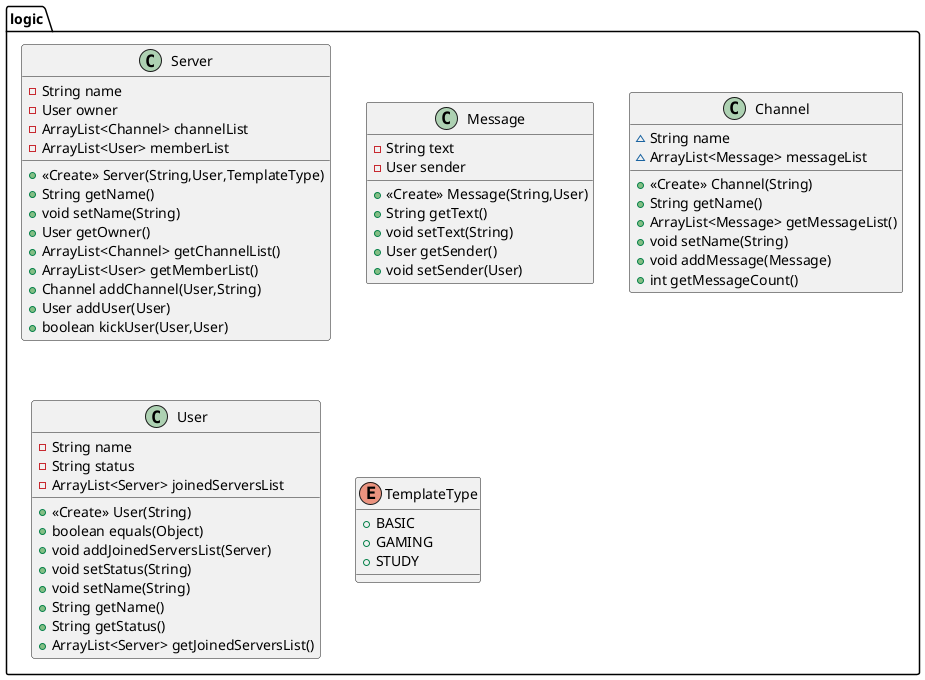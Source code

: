 @startuml
class logic.Server {
- String name
- User owner
- ArrayList<Channel> channelList
- ArrayList<User> memberList
+ <<Create>> Server(String,User,TemplateType)
+ String getName()
+ void setName(String)
+ User getOwner()
+ ArrayList<Channel> getChannelList()
+ ArrayList<User> getMemberList()
+ Channel addChannel(User,String)
+ User addUser(User)
+ boolean kickUser(User,User)
}
class logic.Message {
- String text
- User sender
+ <<Create>> Message(String,User)
+ String getText()
+ void setText(String)
+ User getSender()
+ void setSender(User)
}
class logic.Channel {
~ String name
~ ArrayList<Message> messageList
+ <<Create>> Channel(String)
+ String getName()
+ ArrayList<Message> getMessageList()
+ void setName(String)
+ void addMessage(Message)
+ int getMessageCount()
}
class logic.User {
- String name
- String status
- ArrayList<Server> joinedServersList
+ <<Create>> User(String)
+ boolean equals(Object)
+ void addJoinedServersList(Server)
+ void setStatus(String)
+ void setName(String)
+ String getName()
+ String getStatus()
+ ArrayList<Server> getJoinedServersList()
}
enum logic.TemplateType {
+  BASIC
+  GAMING
+  STUDY
}
@enduml